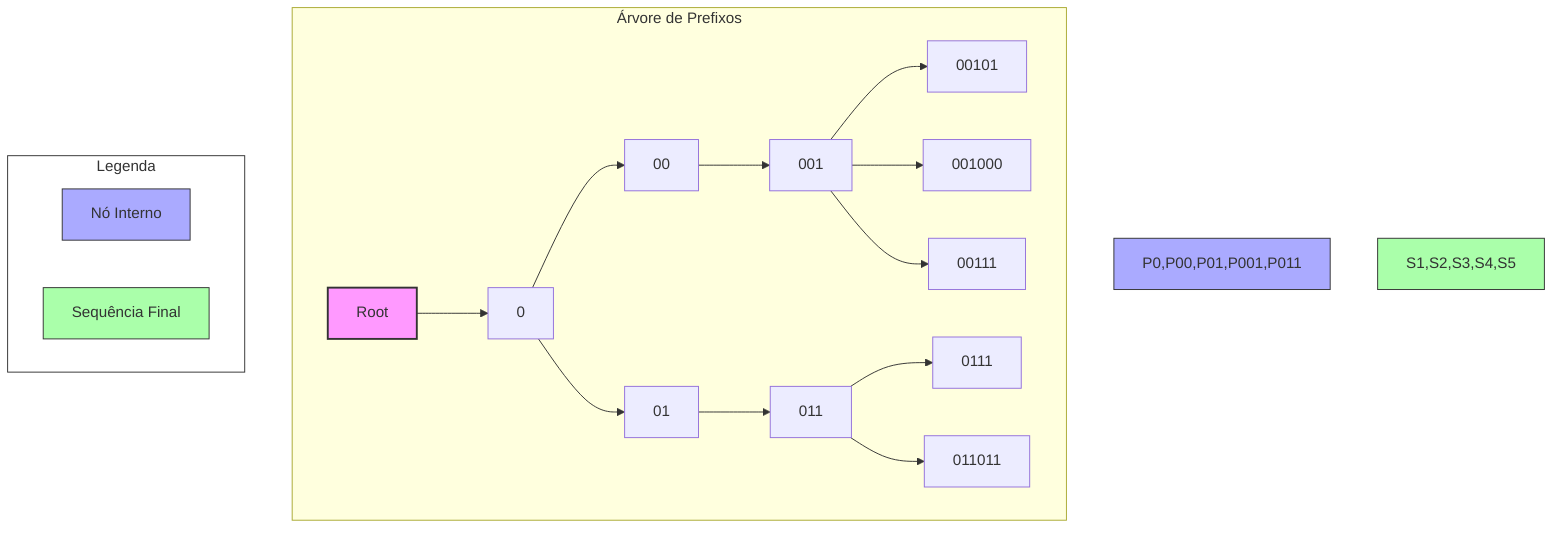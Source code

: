 graph TD
    subgraph Prefixos["Árvore de Prefixos"]
        R[Root] --> P0[0]
        
        P0 --> P00[00]
        P0 --> P01[01]
        
        P00 --> P001[001]
        P01 --> P011[011]
        
        P001 --> S1[00101]
        P001 --> S2[001000]
        P001 --> S3[00111]
        
        P011 --> S4[0111]
        P011 --> S5[011011]
    end
    
    subgraph Legenda
        L1[Nó Interno]
        L2[Sequência Final]
    end
    
    style R fill:#f9f,stroke:#333,stroke-width:2px
    style P0,P00,P01,P001,P011 fill:#aaf,stroke:#333
    style S1,S2,S3,S4,S5 fill:#afa,stroke:#333
    style L1 fill:#aaf,stroke:#333
    style L2 fill:#afa,stroke:#333
    style Legenda fill:#fff,stroke:#333